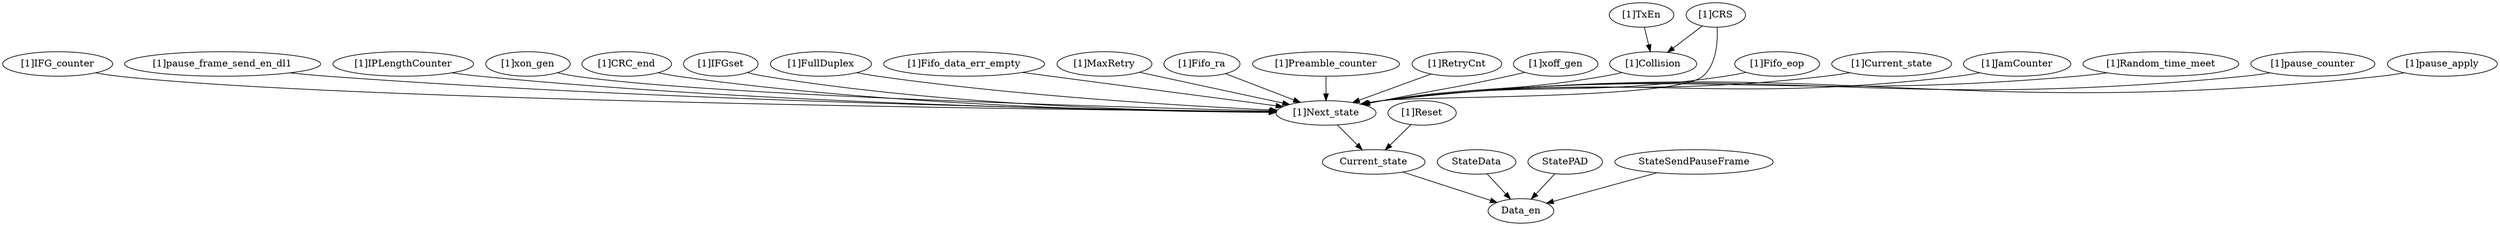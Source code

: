 strict digraph "" {
	"[1]IFG_counter"	 [complexity=15,
		importance=0.725989747107,
		rank=0.0483993164738];
	"[1]Next_state"	 [complexity=8,
		importance=0.177906046637,
		rank=0.0222382558297];
	"[1]IFG_counter" -> "[1]Next_state";
	Current_state	 [complexity=6,
		importance=0.0850934710214,
		rank=0.0141822451702];
	Data_en	 [complexity=0,
		importance=0.0114676291244,
		rank=0.0];
	Current_state -> Data_en;
	"[1]pause_frame_send_en_dl1"	 [complexity=19,
		importance=0.724393374934,
		rank=0.0381259671018];
	"[1]pause_frame_send_en_dl1" -> "[1]Next_state";
	"[1]IPLengthCounter"	 [complexity=12,
		importance=1.25753315648,
		rank=0.104794429706];
	"[1]IPLengthCounter" -> "[1]Next_state";
	"[1]xon_gen"	 [complexity=19,
		importance=0.72005544248,
		rank=0.0378976548673];
	"[1]xon_gen" -> "[1]Next_state";
	StateData	 [complexity=6,
		importance=0.0313665141785,
		rank=0.00522775236308];
	StateData -> Data_en;
	"[1]CRC_end"	 [complexity=9,
		importance=0.364243349205,
		rank=0.040471483245];
	"[1]CRC_end" -> "[1]Next_state";
	"[1]IFGset"	 [complexity=15,
		importance=0.72005544248,
		rank=0.0480036961653];
	"[1]IFGset" -> "[1]Next_state";
	"[1]FullDuplex"	 [complexity=45,
		importance=7.12467312143,
		rank=0.158326069365];
	"[1]FullDuplex" -> "[1]Next_state";
	"[1]Fifo_data_err_empty"	 [complexity=9,
		importance=0.72005544248,
		rank=0.0800061602755];
	"[1]Fifo_data_err_empty" -> "[1]Next_state";
	StatePAD	 [complexity=6,
		importance=0.0313665141785,
		rank=0.00522775236308];
	StatePAD -> Data_en;
	"[1]MaxRetry"	 [complexity=13,
		importance=0.897961489117,
		rank=0.0690739607013];
	"[1]MaxRetry" -> "[1]Next_state";
	"[1]Fifo_ra"	 [complexity=16,
		importance=0.72005544248,
		rank=0.045003465155];
	"[1]Fifo_ra" -> "[1]Next_state";
	"[1]Preamble_counter"	 [complexity=13,
		importance=0.723647679624,
		rank=0.0556652061249];
	"[1]Preamble_counter" -> "[1]Next_state";
	"[1]RetryCnt"	 [complexity=13,
		importance=0.911819228971,
		rank=0.0701399406901];
	"[1]RetryCnt" -> "[1]Next_state";
	"[1]xoff_gen"	 [complexity=19,
		importance=0.72005544248,
		rank=0.0378976548673];
	"[1]xoff_gen" -> "[1]Next_state";
	"[1]TxEn"	 [complexity=26,
		importance=3.41478457549,
		rank=0.131337868288];
	"[1]Collision"	 [complexity=23,
		importance=3.3975596519,
		rank=0.147719984865];
	"[1]TxEn" -> "[1]Collision";
	"[1]Fifo_eop"	 [complexity=13,
		importance=1.60958567567,
		rank=0.123814282744];
	"[1]Fifo_eop" -> "[1]Next_state";
	"[1]Current_state"	 [complexity=33,
		importance=9.44530816806,
		rank=0.286221459638];
	"[1]Current_state" -> "[1]Next_state";
	"[1]JamCounter"	 [complexity=11,
		importance=0.545177981187,
		rank=0.0495616346534];
	"[1]JamCounter" -> "[1]Next_state";
	"[1]Random_time_meet"	 [complexity=9,
		importance=0.364243349205,
		rank=0.040471483245];
	"[1]Random_time_meet" -> "[1]Next_state";
	"[1]Reset"	 [complexity=7,
		importance=0.178618197972,
		rank=0.0255168854246];
	"[1]Reset" -> Current_state;
	"[1]Collision" -> "[1]Next_state";
	"[1]Next_state" -> Current_state;
	"[1]pause_counter"	 [complexity=9,
		importance=0.370177653832,
		rank=0.0411308504258];
	"[1]pause_counter" -> "[1]Next_state";
	"[1]pause_apply"	 [complexity=9,
		importance=0.542149395842,
		rank=0.0602388217602];
	"[1]pause_apply" -> "[1]Next_state";
	StateSendPauseFrame	 [complexity=6,
		importance=0.0313665141785,
		rank=0.00522775236308];
	StateSendPauseFrame -> Data_en;
	"[1]CRS"	 [complexity=26,
		importance=3.40599090783,
		rank=0.130999650301];
	"[1]CRS" -> "[1]Collision";
	"[1]CRS" -> "[1]Next_state";
}
